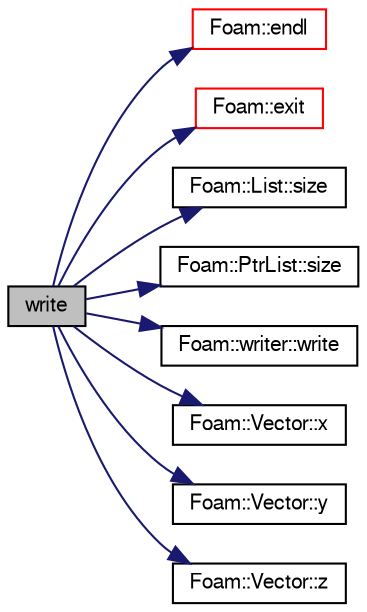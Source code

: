 digraph "write"
{
  bgcolor="transparent";
  edge [fontname="FreeSans",fontsize="10",labelfontname="FreeSans",labelfontsize="10"];
  node [fontname="FreeSans",fontsize="10",shape=record];
  rankdir="LR";
  Node39 [label="write",height=0.2,width=0.4,color="black", fillcolor="grey75", style="filled", fontcolor="black"];
  Node39 -> Node40 [color="midnightblue",fontsize="10",style="solid",fontname="FreeSans"];
  Node40 [label="Foam::endl",height=0.2,width=0.4,color="red",URL="$a21124.html#a2db8fe02a0d3909e9351bb4275b23ce4",tooltip="Add newline and flush stream. "];
  Node39 -> Node42 [color="midnightblue",fontsize="10",style="solid",fontname="FreeSans"];
  Node42 [label="Foam::exit",height=0.2,width=0.4,color="red",URL="$a21124.html#a06ca7250d8e89caf05243ec094843642"];
  Node39 -> Node87 [color="midnightblue",fontsize="10",style="solid",fontname="FreeSans"];
  Node87 [label="Foam::List::size",height=0.2,width=0.4,color="black",URL="$a25694.html#a8a5f6fa29bd4b500caf186f60245b384",tooltip="Override size to be inconsistent with allocated storage. "];
  Node39 -> Node88 [color="midnightblue",fontsize="10",style="solid",fontname="FreeSans"];
  Node88 [label="Foam::PtrList::size",height=0.2,width=0.4,color="black",URL="$a25914.html#a47b3bf30da1eb3ab8076b5fbe00e0494",tooltip="Return the number of elements in the PtrList. "];
  Node39 -> Node89 [color="midnightblue",fontsize="10",style="solid",fontname="FreeSans"];
  Node89 [label="Foam::writer::write",height=0.2,width=0.4,color="black",URL="$a21878.html#ae5a45e9d738795559514c9f139779ba3",tooltip="General entry point for writing. "];
  Node39 -> Node90 [color="midnightblue",fontsize="10",style="solid",fontname="FreeSans"];
  Node90 [label="Foam::Vector::x",height=0.2,width=0.4,color="black",URL="$a28442.html#a63327976e5a8359700064a02ae22548e"];
  Node39 -> Node91 [color="midnightblue",fontsize="10",style="solid",fontname="FreeSans"];
  Node91 [label="Foam::Vector::y",height=0.2,width=0.4,color="black",URL="$a28442.html#a1ee865f676fbac703a49c6654dd3ad74"];
  Node39 -> Node92 [color="midnightblue",fontsize="10",style="solid",fontname="FreeSans"];
  Node92 [label="Foam::Vector::z",height=0.2,width=0.4,color="black",URL="$a28442.html#a1c8320b15610de211ec70ef966581423"];
}
